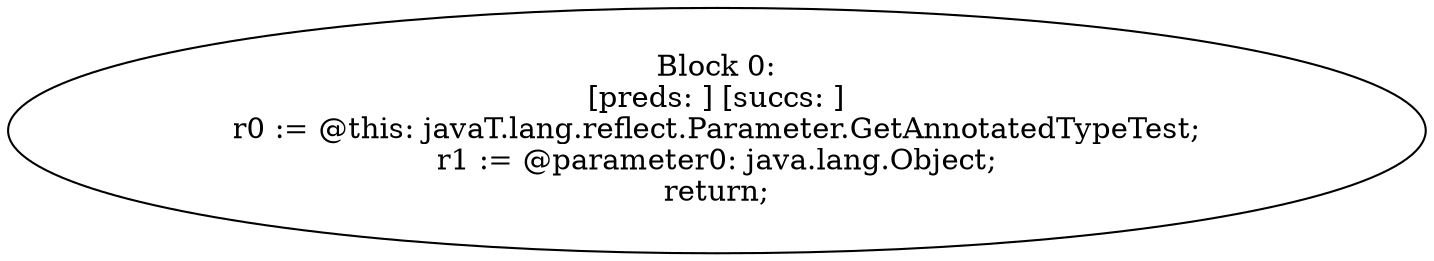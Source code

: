 digraph "unitGraph" {
    "Block 0:
[preds: ] [succs: ]
r0 := @this: javaT.lang.reflect.Parameter.GetAnnotatedTypeTest;
r1 := @parameter0: java.lang.Object;
return;
"
}
